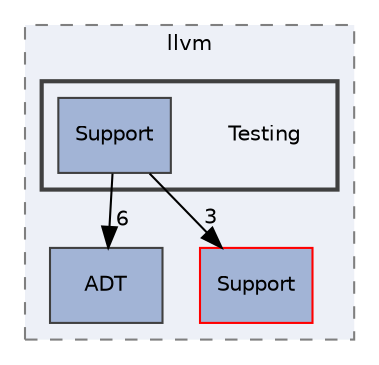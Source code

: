 digraph "include/llvm/Testing"
{
 // LATEX_PDF_SIZE
  bgcolor="transparent";
  edge [fontname="Helvetica",fontsize="10",labelfontname="Helvetica",labelfontsize="10"];
  node [fontname="Helvetica",fontsize="10",shape="box"];
  compound=true
  subgraph clusterdir_dcde91663b8816e1e2311938ccd8f690 {
    graph [ bgcolor="#edf0f7", pencolor="grey50", style="filled,dashed,", label="llvm", fontname="Helvetica", fontsize="10", URL="dir_dcde91663b8816e1e2311938ccd8f690.html"]
  dir_32453792af2ba70c54e3ccae3a790d1b [label="ADT", style="filled,", fillcolor="#a2b4d6", color="grey25", URL="dir_32453792af2ba70c54e3ccae3a790d1b.html"];
  dir_ae1e398ac700924fa434b51c248a5531 [label="Support", style="filled,", fillcolor="#a2b4d6", color="red", URL="dir_ae1e398ac700924fa434b51c248a5531.html"];
  subgraph clusterdir_6b40c0cfc9c0572062b47f473228bea5 {
    graph [ bgcolor="#edf0f7", pencolor="grey25", style="filled,bold,", label="", fontname="Helvetica", fontsize="10", URL="dir_6b40c0cfc9c0572062b47f473228bea5.html"]
    dir_6b40c0cfc9c0572062b47f473228bea5 [shape=plaintext, label="Testing"];
  dir_488368cff03fddfaba65fa5f7da049af [label="Support", style="filled,", fillcolor="#a2b4d6", color="grey25", URL="dir_488368cff03fddfaba65fa5f7da049af.html"];
  }
  }
  dir_488368cff03fddfaba65fa5f7da049af->dir_32453792af2ba70c54e3ccae3a790d1b [headlabel="6", labeldistance=1.5 headhref="dir_000183_000001.html"];
  dir_488368cff03fddfaba65fa5f7da049af->dir_ae1e398ac700924fa434b51c248a5531 [headlabel="3", labeldistance=1.5 headhref="dir_000183_000182.html"];
}
